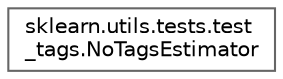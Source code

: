 digraph "Graphical Class Hierarchy"
{
 // LATEX_PDF_SIZE
  bgcolor="transparent";
  edge [fontname=Helvetica,fontsize=10,labelfontname=Helvetica,labelfontsize=10];
  node [fontname=Helvetica,fontsize=10,shape=box,height=0.2,width=0.4];
  rankdir="LR";
  Node0 [id="Node000000",label="sklearn.utils.tests.test\l_tags.NoTagsEstimator",height=0.2,width=0.4,color="grey40", fillcolor="white", style="filled",URL="$d9/d77/classsklearn_1_1utils_1_1tests_1_1test__tags_1_1NoTagsEstimator.html",tooltip=" "];
}
